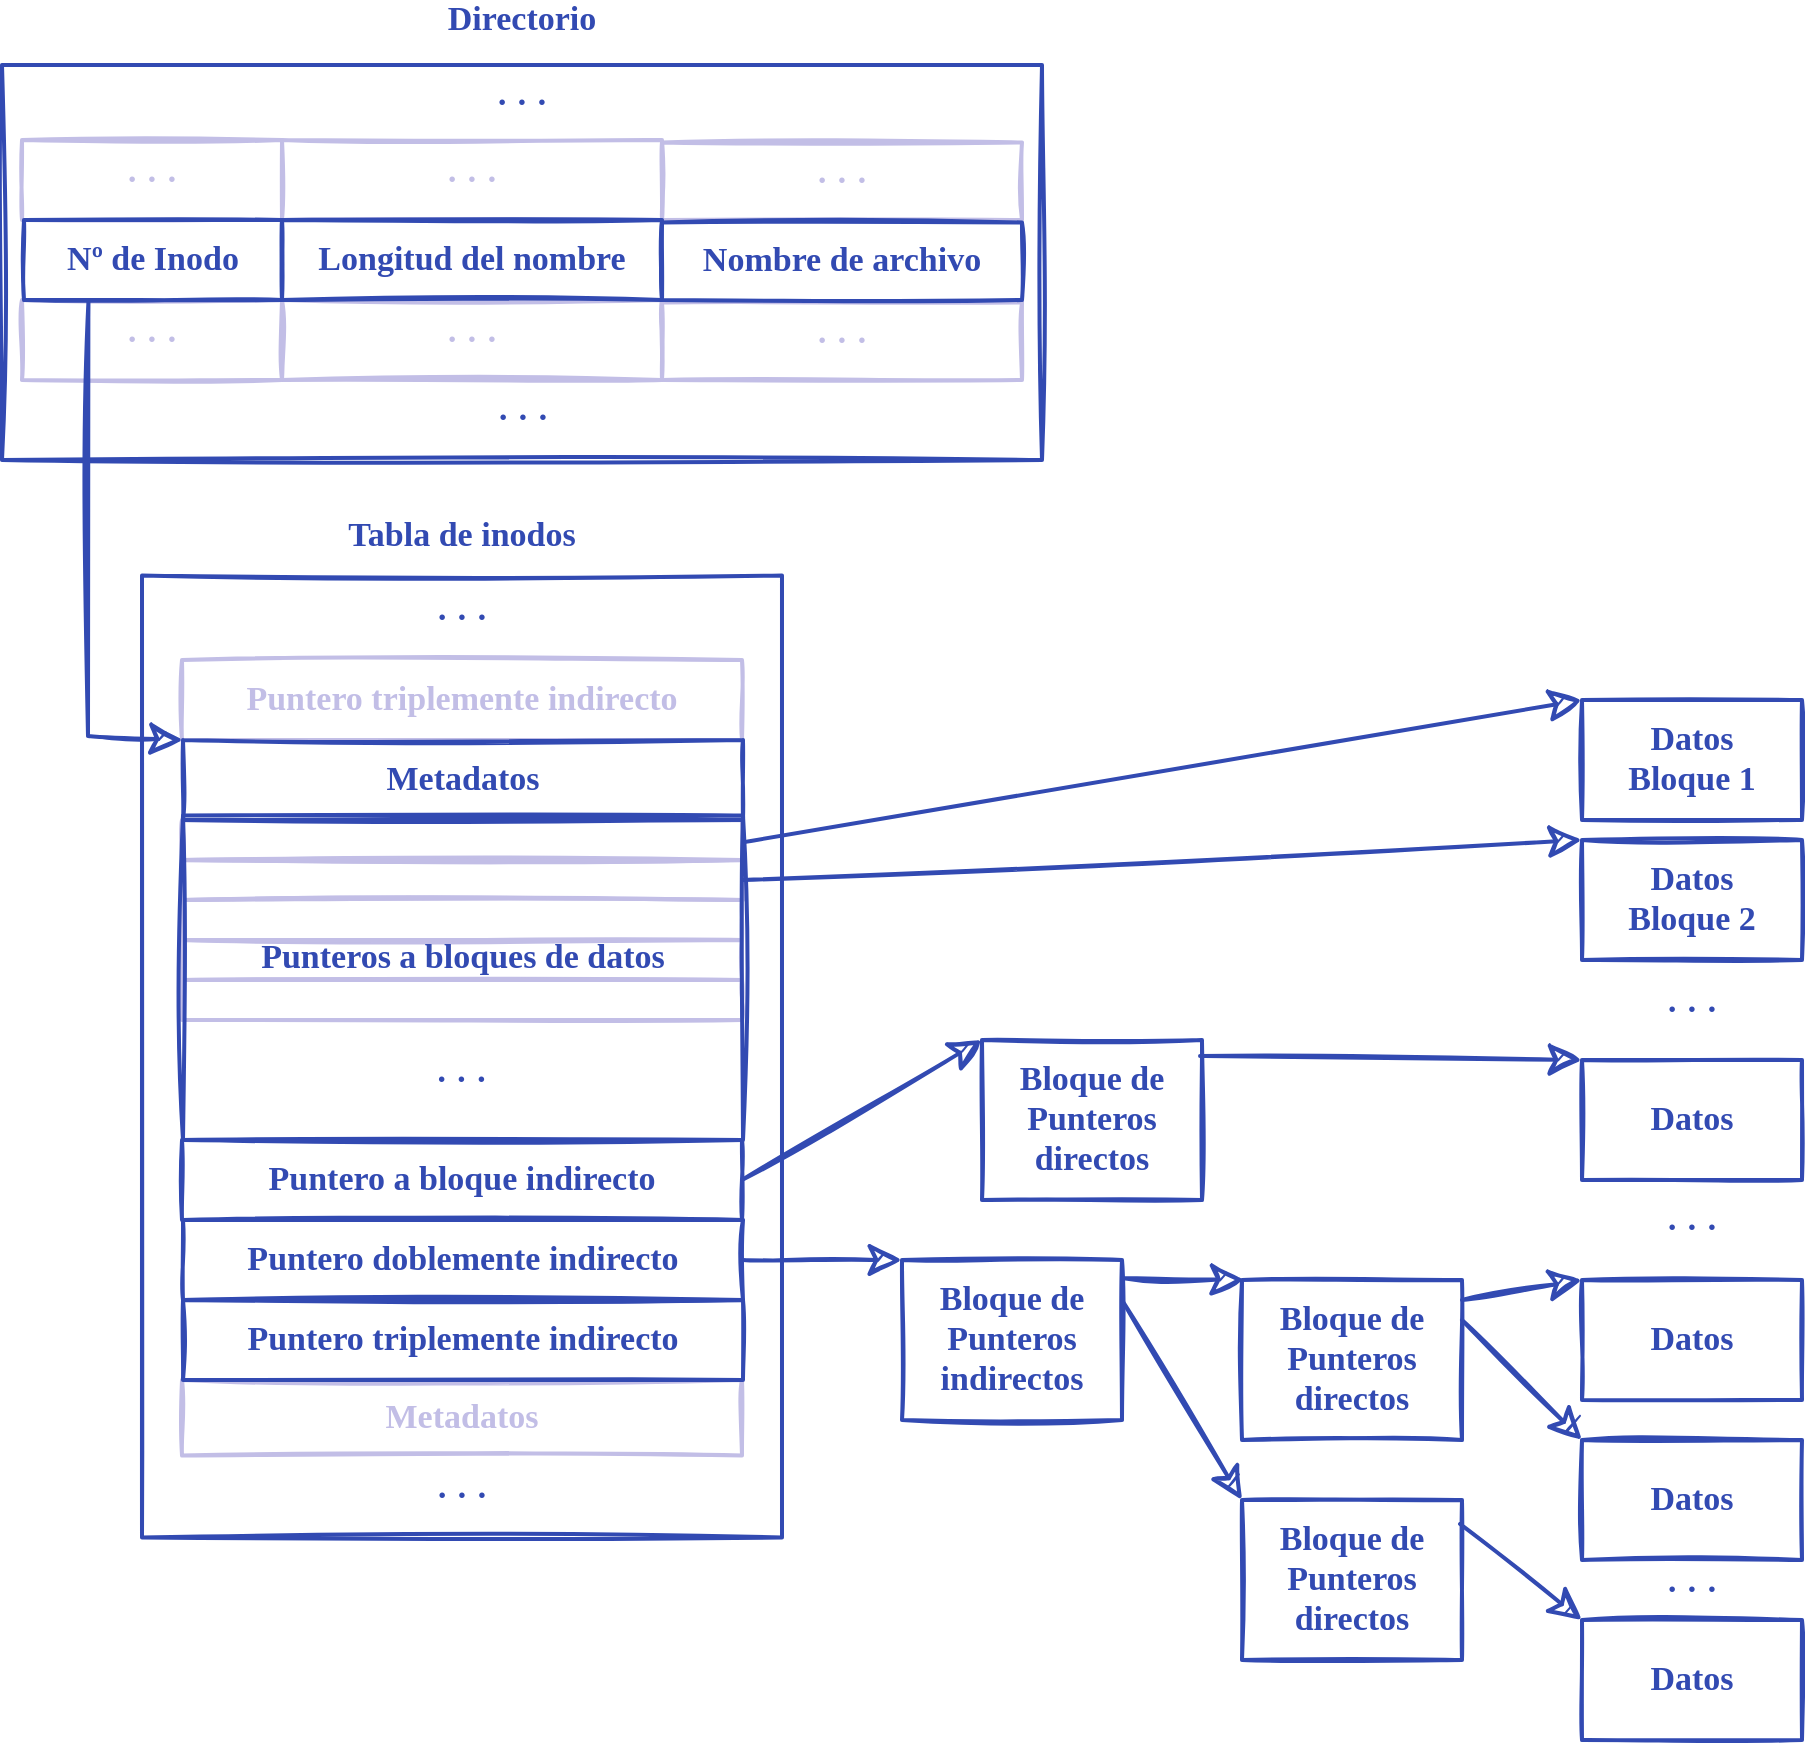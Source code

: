 <mxfile version="14.4.7" type="google"><diagram id="akEowiJKr_ScigKzrRVM" name="Page-1"><mxGraphModel dx="-18" dy="745" grid="1" gridSize="10" guides="1" tooltips="1" connect="1" arrows="1" fold="1" page="1" pageScale="1" pageWidth="689" pageHeight="517" math="0" shadow="0"><root><mxCell id="0"/><mxCell id="1" parent="0"/><mxCell id="KtQqGW9SsubWpnmiQgUt-42" value="" style="rounded=0;shadow=0;sketch=1;strokeWidth=2;fillColor=none;fontFamily=Ink Free;fontSize=17;spacing=20;fontColor=#324AB2;strokeColor=#324AB2;fontStyle=1;spacingBottom=5;" parent="1" vertex="1"><mxGeometry x="1470" y="297.75" width="320" height="481" as="geometry"/></mxCell><mxCell id="KtQqGW9SsubWpnmiQgUt-21" value="" style="rounded=0;shadow=0;sketch=1;strokeWidth=2;fillColor=none;fontFamily=Ink Free;fontSize=17;spacing=20;strokeColor=#C2BEE6;fontColor=#C2BEE6;fontStyle=1;spacingBottom=5;" parent="1" vertex="1"><mxGeometry x="1490" y="480" width="280" height="20" as="geometry"/></mxCell><mxCell id="KtQqGW9SsubWpnmiQgUt-17" value="" style="rounded=0;shadow=0;sketch=1;strokeWidth=2;fillColor=none;fontFamily=Ink Free;fontSize=17;spacing=20;strokeColor=#C2BEE6;fontColor=#C2BEE6;fontStyle=1;spacingBottom=5;" parent="1" vertex="1"><mxGeometry x="1490" y="420" width="280" height="20" as="geometry"/></mxCell><mxCell id="KtQqGW9SsubWpnmiQgUt-19" value="" style="rounded=0;shadow=0;sketch=1;strokeWidth=2;fillColor=none;fontFamily=Ink Free;fontSize=17;spacing=20;strokeColor=#C2BEE6;fontColor=#C2BEE6;fontStyle=1;spacingBottom=5;" parent="1" vertex="1"><mxGeometry x="1490.5" y="440" width="280" height="20" as="geometry"/></mxCell><mxCell id="KtQqGW9SsubWpnmiQgUt-20" value="" style="rounded=0;shadow=0;sketch=1;strokeWidth=2;fillColor=none;fontFamily=Ink Free;fontSize=17;spacing=20;strokeColor=#C2BEE6;fontColor=#C2BEE6;fontStyle=1;spacingBottom=5;" parent="1" vertex="1"><mxGeometry x="1490" y="460" width="280" height="20" as="geometry"/></mxCell><mxCell id="KtQqGW9SsubWpnmiQgUt-22" value="" style="rounded=0;shadow=0;sketch=1;strokeWidth=2;fillColor=none;fontFamily=Ink Free;fontSize=17;spacing=20;strokeColor=#C2BEE6;fontColor=#C2BEE6;fontStyle=1;spacingBottom=5;" parent="1" vertex="1"><mxGeometry x="1490" y="500" width="280" height="20" as="geometry"/></mxCell><mxCell id="KtQqGW9SsubWpnmiQgUt-14" value="Punteros a bloques de datos&#10;" style="rounded=0;shadow=0;sketch=1;strokeWidth=2;fillColor=none;fontFamily=Ink Free;fontSize=17;spacing=20;fontColor=#324AB2;strokeColor=#324AB2;fontStyle=1;spacingBottom=5;" parent="1" vertex="1"><mxGeometry x="1490.5" y="417.75" width="280" height="162.25" as="geometry"/></mxCell><mxCell id="KtQqGW9SsubWpnmiQgUt-48" value="Puntero triplemente indirecto" style="rounded=0;shadow=0;sketch=1;strokeWidth=2;fillColor=none;fontFamily=Ink Free;fontSize=17;spacing=20;fontColor=#C2BEE6;strokeColor=#C2BEE6;fontStyle=1;spacingBottom=5;" parent="1" vertex="1"><mxGeometry x="1490" y="340" width="280" height="40" as="geometry"/></mxCell><mxCell id="KtQqGW9SsubWpnmiQgUt-45" value="Metadatos" style="rounded=0;shadow=0;sketch=1;strokeWidth=2;fillColor=none;fontFamily=Ink Free;fontSize=17;spacing=20;strokeColor=#C2BEE6;fontColor=#C2BEE6;fontStyle=1;spacingBottom=5;" parent="1" vertex="1"><mxGeometry x="1490" y="700" width="280" height="37.75" as="geometry"/></mxCell><mxCell id="NxkxPkVUo-gDtJfLV1sI-88" value="" style="rounded=0;shadow=0;sketch=1;strokeWidth=2;fillColor=none;fontFamily=Ink Free;fontSize=17;spacing=20;fontColor=#324AB2;strokeColor=#324AB2;fontStyle=1;spacingBottom=5;" parent="1" vertex="1"><mxGeometry x="1400" y="42.5" width="520" height="197.5" as="geometry"/></mxCell><mxCell id="NxkxPkVUo-gDtJfLV1sI-131" value="· · ·" style="rounded=0;shadow=0;sketch=1;strokeWidth=2;fillColor=none;fontFamily=Ink Free;fontSize=17;spacing=20;fontColor=#324AB2;strokeColor=none;fontStyle=1;spacingBottom=5;" parent="1" vertex="1"><mxGeometry x="1410" y="42.5" width="500" height="37.5" as="geometry"/></mxCell><mxCell id="KtQqGW9SsubWpnmiQgUt-6" value="· · ·" style="rounded=0;shadow=0;sketch=1;strokeWidth=2;fillColor=none;fontFamily=Ink Free;fontSize=17;spacing=20;strokeColor=#C2BEE6;fontColor=#C2BEE6;fontStyle=1;spacingBottom=5;" parent="1" vertex="1"><mxGeometry x="1730" y="161.25" width="180" height="38.75" as="geometry"/></mxCell><mxCell id="KtQqGW9SsubWpnmiQgUt-7" value="· · ·" style="rounded=0;shadow=0;sketch=1;strokeWidth=2;fillColor=none;fontFamily=Ink Free;fontSize=17;spacing=20;strokeColor=#C2BEE6;fontColor=#C2BEE6;fontStyle=1;spacingBottom=5;" parent="1" vertex="1"><mxGeometry x="1540" y="160" width="190" height="40" as="geometry"/></mxCell><mxCell id="KtQqGW9SsubWpnmiQgUt-8" value="· · ·" style="rounded=0;shadow=0;sketch=1;strokeWidth=2;fillColor=none;fontFamily=Ink Free;fontSize=17;spacing=20;strokeColor=#C2BEE6;fontColor=#C2BEE6;fontStyle=1;spacingBottom=5;" parent="1" vertex="1"><mxGeometry x="1410" y="160" width="130" height="40" as="geometry"/></mxCell><mxCell id="KtQqGW9SsubWpnmiQgUt-3" value="· · ·" style="rounded=0;shadow=0;sketch=1;strokeWidth=2;fillColor=none;fontFamily=Ink Free;fontSize=17;spacing=20;strokeColor=#C2BEE6;fontColor=#C2BEE6;fontStyle=1;spacingBottom=5;" parent="1" vertex="1"><mxGeometry x="1410" y="80" width="130" height="40" as="geometry"/></mxCell><mxCell id="KtQqGW9SsubWpnmiQgUt-4" value="· · ·" style="rounded=0;shadow=0;sketch=1;strokeWidth=2;fillColor=none;fontFamily=Ink Free;fontSize=17;spacing=20;strokeColor=#C2BEE6;fontColor=#C2BEE6;fontStyle=1;spacingBottom=5;" parent="1" vertex="1"><mxGeometry x="1730" y="81.25" width="180" height="38.75" as="geometry"/></mxCell><mxCell id="KtQqGW9SsubWpnmiQgUt-5" value="· · ·" style="rounded=0;shadow=0;sketch=1;strokeWidth=2;fillColor=none;fontFamily=Ink Free;fontSize=17;spacing=20;strokeColor=#C2BEE6;fontColor=#C2BEE6;fontStyle=1;spacingBottom=5;" parent="1" vertex="1"><mxGeometry x="1540" y="80" width="190" height="40" as="geometry"/></mxCell><mxCell id="NxkxPkVUo-gDtJfLV1sI-90" value="· · ·" style="rounded=0;shadow=0;sketch=1;strokeWidth=2;fillColor=none;fontFamily=Ink Free;fontSize=17;spacing=20;fontColor=#324AB2;strokeColor=none;fontStyle=1;spacingBottom=5;" parent="1" vertex="1"><mxGeometry x="1490" y="520" width="279.5" height="60" as="geometry"/></mxCell><mxCell id="NxkxPkVUo-gDtJfLV1sI-92" value="Directorio" style="text;fillColor=none;align=center;verticalAlign=middle;rounded=0;shadow=0;sketch=1;fontFamily=Ink Free;fontSize=17;fontStyle=1;fontColor=#324AB2;spacingBottom=5;" parent="1" vertex="1"><mxGeometry x="1400" y="10" width="520" height="20" as="geometry"/></mxCell><mxCell id="NxkxPkVUo-gDtJfLV1sI-100" value="Nº de Inodo" style="rounded=0;shadow=0;sketch=1;strokeWidth=2;fillColor=none;fontFamily=Ink Free;fontSize=17;spacing=20;fontColor=#324AB2;strokeColor=#324AB2;fontStyle=1;spacingBottom=5;" parent="1" vertex="1"><mxGeometry x="1411" y="120" width="129" height="40" as="geometry"/></mxCell><mxCell id="NxkxPkVUo-gDtJfLV1sI-105" value="Nombre de archivo" style="rounded=0;shadow=0;sketch=1;strokeWidth=2;fillColor=none;fontFamily=Ink Free;fontSize=17;spacing=20;fontColor=#324AB2;strokeColor=#324AB2;fontStyle=1;spacingBottom=5;" parent="1" vertex="1"><mxGeometry x="1730" y="121.25" width="180" height="38.75" as="geometry"/></mxCell><mxCell id="NxkxPkVUo-gDtJfLV1sI-125" value="Longitud del nombre" style="rounded=0;shadow=0;sketch=1;strokeWidth=2;fillColor=none;fontFamily=Ink Free;fontSize=17;spacing=20;fontColor=#324AB2;strokeColor=#324AB2;fontStyle=1;spacingBottom=5;" parent="1" vertex="1"><mxGeometry x="1540" y="120" width="190" height="40" as="geometry"/></mxCell><mxCell id="KtQqGW9SsubWpnmiQgUt-9" value="Puntero a bloque indirecto" style="rounded=0;shadow=0;sketch=1;strokeWidth=2;fillColor=none;fontFamily=Ink Free;fontSize=17;spacing=20;fontColor=#324AB2;strokeColor=#324AB2;fontStyle=1;spacingBottom=5;" parent="1" vertex="1"><mxGeometry x="1490" y="580" width="280" height="40" as="geometry"/></mxCell><mxCell id="KtQqGW9SsubWpnmiQgUt-11" value="Puntero doblemente indirecto" style="rounded=0;shadow=0;sketch=1;strokeWidth=2;fillColor=none;fontFamily=Ink Free;fontSize=17;spacing=20;fontColor=#324AB2;strokeColor=#324AB2;fontStyle=1;spacingBottom=5;" parent="1" vertex="1"><mxGeometry x="1490.5" y="620" width="280" height="40" as="geometry"/></mxCell><mxCell id="KtQqGW9SsubWpnmiQgUt-12" value="Metadatos" style="rounded=0;shadow=0;sketch=1;strokeWidth=2;fillColor=none;fontFamily=Ink Free;fontSize=17;spacing=20;fontColor=#324AB2;strokeColor=#324AB2;fontStyle=1;spacingBottom=5;" parent="1" vertex="1"><mxGeometry x="1490.5" y="380" width="280" height="40" as="geometry"/></mxCell><mxCell id="KtQqGW9SsubWpnmiQgUt-15" value="Puntero triplemente indirecto" style="rounded=0;shadow=0;sketch=1;strokeWidth=2;fillColor=none;fontFamily=Ink Free;fontSize=17;spacing=20;fontColor=#324AB2;strokeColor=#324AB2;fontStyle=1;spacingBottom=5;" parent="1" vertex="1"><mxGeometry x="1490.5" y="660" width="280" height="40" as="geometry"/></mxCell><mxCell id="KtQqGW9SsubWpnmiQgUt-16" value="Tabla de inodos" style="text;fillColor=none;align=center;verticalAlign=middle;rounded=0;shadow=0;sketch=1;fontFamily=Ink Free;fontSize=17;fontStyle=1;fontColor=#324AB2;spacingBottom=5;" parent="1" vertex="1"><mxGeometry x="1470" y="267.75" width="320" height="20" as="geometry"/></mxCell><mxCell id="KtQqGW9SsubWpnmiQgUt-25" value="Datos" style="rounded=0;shadow=0;sketch=1;strokeWidth=2;fillColor=none;fontFamily=Ink Free;fontSize=17;spacing=20;fontColor=#324AB2;strokeColor=#324AB2;fontStyle=1;spacingBottom=5;" parent="1" vertex="1"><mxGeometry x="2190" y="820" width="110" height="60" as="geometry"/></mxCell><mxCell id="KtQqGW9SsubWpnmiQgUt-26" value="Bloque de&#10;Punteros&#10;indirectos" style="rounded=0;shadow=0;sketch=1;strokeWidth=2;fillColor=none;fontFamily=Ink Free;fontSize=17;spacing=20;fontColor=#324AB2;strokeColor=#324AB2;fontStyle=1;spacingBottom=5;" parent="1" vertex="1"><mxGeometry x="1850" y="640" width="110" height="80" as="geometry"/></mxCell><mxCell id="KtQqGW9SsubWpnmiQgUt-27" value="Bloque de&#10;Punteros&#10;directos" style="rounded=0;shadow=0;sketch=1;strokeWidth=2;fillColor=none;fontFamily=Ink Free;fontSize=17;spacing=20;fontColor=#324AB2;strokeColor=#324AB2;points=[[1,0.125],[1,0.25],[1,0.375],[1,0.50],[1,0.625],[1,0.75],[1,0.875]];fontStyle=1;spacingBottom=5;" parent="1" vertex="1"><mxGeometry x="2020" y="650" width="110" height="80" as="geometry"/></mxCell><mxCell id="KtQqGW9SsubWpnmiQgUt-29" value="Bloque de&#10;Punteros&#10;directos" style="rounded=0;shadow=0;sketch=1;strokeWidth=2;fillColor=none;fontFamily=Ink Free;fontSize=17;spacing=20;fontColor=#324AB2;strokeColor=#324AB2;fontStyle=1;spacingBottom=5;" parent="1" vertex="1"><mxGeometry x="2020" y="760" width="110" height="80" as="geometry"/></mxCell><mxCell id="KtQqGW9SsubWpnmiQgUt-30" value="Bloque de&#10;Punteros&#10;directos" style="rounded=0;shadow=0;sketch=1;strokeWidth=2;fillColor=none;fontFamily=Ink Free;fontSize=17;spacing=20;fontColor=#324AB2;strokeColor=#324AB2;fontStyle=1;spacingBottom=5;" parent="1" vertex="1"><mxGeometry x="1890" y="530" width="110" height="80" as="geometry"/></mxCell><mxCell id="KtQqGW9SsubWpnmiQgUt-31" value="Datos" style="rounded=0;shadow=0;sketch=1;strokeWidth=2;fillColor=none;fontFamily=Ink Free;fontSize=17;spacing=20;fontColor=#324AB2;strokeColor=#324AB2;fontStyle=1;spacingBottom=5;" parent="1" vertex="1"><mxGeometry x="2190" y="730" width="110" height="60" as="geometry"/></mxCell><mxCell id="KtQqGW9SsubWpnmiQgUt-32" value="Datos" style="rounded=0;shadow=0;sketch=1;strokeWidth=2;fillColor=none;fontFamily=Ink Free;fontSize=17;spacing=20;fontColor=#324AB2;strokeColor=#324AB2;fontStyle=1;spacingBottom=5;" parent="1" vertex="1"><mxGeometry x="2190" y="650" width="110" height="60" as="geometry"/></mxCell><mxCell id="KtQqGW9SsubWpnmiQgUt-33" value="Datos" style="rounded=0;shadow=0;sketch=1;strokeWidth=2;fillColor=none;fontFamily=Ink Free;fontSize=17;spacing=20;fontColor=#324AB2;strokeColor=#324AB2;fontStyle=1;spacingBottom=5;" parent="1" vertex="1"><mxGeometry x="2190" y="540" width="110" height="60" as="geometry"/></mxCell><mxCell id="KtQqGW9SsubWpnmiQgUt-34" value="· · ·" style="rounded=0;shadow=0;sketch=1;strokeWidth=2;fillColor=none;fontFamily=Ink Free;fontSize=17;spacing=20;fontColor=#324AB2;strokeColor=none;fontStyle=1;spacingBottom=5;" parent="1" vertex="1"><mxGeometry x="2190" y="790" width="110" height="30" as="geometry"/></mxCell><mxCell id="KtQqGW9SsubWpnmiQgUt-35" value="· · ·" style="rounded=0;shadow=0;sketch=1;strokeWidth=2;fillColor=none;fontFamily=Ink Free;fontSize=17;spacing=20;fontColor=#324AB2;strokeColor=none;fontStyle=1;spacingBottom=5;" parent="1" vertex="1"><mxGeometry x="2190" y="597.75" width="110" height="52.25" as="geometry"/></mxCell><mxCell id="KtQqGW9SsubWpnmiQgUt-36" value="Datos&#10;Bloque 2" style="rounded=0;shadow=0;sketch=1;strokeWidth=2;fillColor=none;fontFamily=Ink Free;fontSize=17;spacing=20;fontColor=#324AB2;strokeColor=#324AB2;fontStyle=1;spacingBottom=5;" parent="1" vertex="1"><mxGeometry x="2190" y="430" width="110" height="60" as="geometry"/></mxCell><mxCell id="KtQqGW9SsubWpnmiQgUt-37" value="· · ·" style="rounded=0;shadow=0;sketch=1;strokeWidth=2;fillColor=none;fontFamily=Ink Free;fontSize=17;spacing=20;fontColor=#324AB2;strokeColor=none;fontStyle=1;spacingBottom=5;" parent="1" vertex="1"><mxGeometry x="2190" y="490" width="110" height="50" as="geometry"/></mxCell><mxCell id="KtQqGW9SsubWpnmiQgUt-38" value="Datos&#10;Bloque 1" style="rounded=0;shadow=0;sketch=1;strokeWidth=2;fillColor=none;fontFamily=Ink Free;fontSize=17;spacing=20;fontColor=#324AB2;strokeColor=#324AB2;fontStyle=1;spacingBottom=5;" parent="1" vertex="1"><mxGeometry x="2190" y="360" width="110" height="60" as="geometry"/></mxCell><mxCell id="KtQqGW9SsubWpnmiQgUt-43" value="· · ·" style="rounded=0;shadow=0;sketch=1;strokeWidth=2;fillColor=none;fontFamily=Ink Free;fontSize=17;spacing=20;fontColor=#324AB2;strokeColor=none;fontStyle=1;spacingBottom=5;" parent="1" vertex="1"><mxGeometry x="1411" y="200" width="499" height="37.5" as="geometry"/></mxCell><mxCell id="KtQqGW9SsubWpnmiQgUt-46" value="· · ·" style="rounded=0;shadow=0;sketch=1;strokeWidth=2;fillColor=none;fontFamily=Ink Free;fontSize=17;spacing=20;fontColor=#324AB2;strokeColor=none;fontStyle=1;spacingBottom=5;" parent="1" vertex="1"><mxGeometry x="1490" y="737.75" width="280" height="40" as="geometry"/></mxCell><mxCell id="KtQqGW9SsubWpnmiQgUt-47" value="· · ·" style="rounded=0;shadow=0;sketch=1;strokeWidth=2;fillColor=none;fontFamily=Ink Free;fontSize=17;spacing=20;fontColor=#324AB2;strokeColor=none;fontStyle=1;spacingBottom=5;" parent="1" vertex="1"><mxGeometry x="1490" y="297.75" width="280" height="42.25" as="geometry"/></mxCell><mxCell id="KtQqGW9SsubWpnmiQgUt-51" value="" style="endArrow=classic;strokeWidth=2;fontFamily=Ink Free;fontSize=17;sketch=1;endSize=12;rounded=0;endFill=1;startSize=12;startArrow=none;startFill=0;strokeColor=#324AB2;fontColor=#324AB2;exitX=0.25;exitY=1;exitDx=0;exitDy=0;entryX=0;entryY=0;entryDx=0;entryDy=0;shadow=0;fontStyle=1;spacingBottom=5;" parent="1" source="NxkxPkVUo-gDtJfLV1sI-100" target="KtQqGW9SsubWpnmiQgUt-12" edge="1"><mxGeometry width="50" height="50" relative="1" as="geometry"><mxPoint x="1441" y="180" as="sourcePoint"/><mxPoint x="1440.5" y="221.25" as="targetPoint"/><Array as="points"><mxPoint x="1443" y="378"/></Array></mxGeometry></mxCell><mxCell id="KtQqGW9SsubWpnmiQgUt-54" value="" style="endArrow=classic;shadow=0;fontColor=#324AB2;rounded=0;fontFamily=Ink Free;fontSize=17;strokeColor=#324AB2;strokeWidth=2;endFill=1;endSize=12;startFill=0;startSize=12;sketch=1;exitX=1;exitY=0.125;exitDx=0;exitDy=0;entryX=0;entryY=0;entryDx=0;entryDy=0;fontStyle=1;spacingBottom=5;" parent="1" source="KtQqGW9SsubWpnmiQgUt-27" target="KtQqGW9SsubWpnmiQgUt-32" edge="1"><mxGeometry width="50" height="50" relative="1" as="geometry"><mxPoint x="2140" y="367.75" as="sourcePoint"/><mxPoint x="2190" y="317.75" as="targetPoint"/></mxGeometry></mxCell><mxCell id="KtQqGW9SsubWpnmiQgUt-55" value="" style="endArrow=classic;shadow=0;fontColor=#324AB2;rounded=0;fontFamily=Ink Free;fontSize=17;strokeColor=#324AB2;strokeWidth=2;endFill=1;endSize=12;startFill=0;startSize=12;sketch=1;exitX=1;exitY=0.5;exitDx=0;exitDy=0;entryX=0;entryY=0;entryDx=0;entryDy=0;fontStyle=1;spacingBottom=5;" parent="1" source="KtQqGW9SsubWpnmiQgUt-9" target="KtQqGW9SsubWpnmiQgUt-30" edge="1"><mxGeometry width="50" height="50" relative="1" as="geometry"><mxPoint x="2150" y="370" as="sourcePoint"/><mxPoint x="2200" y="320" as="targetPoint"/></mxGeometry></mxCell><mxCell id="KtQqGW9SsubWpnmiQgUt-56" value="" style="endArrow=classic;shadow=0;fontColor=#324AB2;rounded=0;fontFamily=Ink Free;fontSize=17;strokeColor=#324AB2;strokeWidth=2;endFill=1;endSize=12;startFill=0;startSize=12;sketch=1;exitX=1;exitY=0.25;exitDx=0;exitDy=0;entryX=0;entryY=0;entryDx=0;entryDy=0;fontStyle=1;spacingBottom=5;" parent="1" source="KtQqGW9SsubWpnmiQgUt-27" target="KtQqGW9SsubWpnmiQgUt-31" edge="1"><mxGeometry width="50" height="50" relative="1" as="geometry"><mxPoint x="2140" y="667.75" as="sourcePoint"/><mxPoint x="2200" y="666.5" as="targetPoint"/></mxGeometry></mxCell><mxCell id="KtQqGW9SsubWpnmiQgUt-57" value="" style="endArrow=classic;shadow=0;fontColor=#324AB2;rounded=0;fontFamily=Ink Free;fontSize=17;strokeColor=#324AB2;strokeWidth=2;endFill=1;endSize=12;startFill=0;startSize=12;sketch=1;entryX=0;entryY=1;entryDx=0;entryDy=0;exitX=0.991;exitY=0.15;exitDx=0;exitDy=0;exitPerimeter=0;fontStyle=1;spacingBottom=5;" parent="1" source="KtQqGW9SsubWpnmiQgUt-29" target="KtQqGW9SsubWpnmiQgUt-34" edge="1"><mxGeometry width="50" height="50" relative="1" as="geometry"><mxPoint x="2150" y="757.75" as="sourcePoint"/><mxPoint x="2210" y="817.75" as="targetPoint"/></mxGeometry></mxCell><mxCell id="KtQqGW9SsubWpnmiQgUt-58" value="" style="endArrow=classic;shadow=0;fontColor=#324AB2;rounded=0;fontFamily=Ink Free;fontSize=17;strokeColor=#324AB2;strokeWidth=2;endFill=1;endSize=12;startFill=0;startSize=12;sketch=1;exitX=0.991;exitY=0.1;exitDx=0;exitDy=0;exitPerimeter=0;entryX=0;entryY=0;entryDx=0;entryDy=0;fontStyle=1;spacingBottom=5;" parent="1" source="KtQqGW9SsubWpnmiQgUt-30" target="KtQqGW9SsubWpnmiQgUt-33" edge="1"><mxGeometry width="50" height="50" relative="1" as="geometry"><mxPoint x="2160" y="377.75" as="sourcePoint"/><mxPoint x="2210" y="327.75" as="targetPoint"/></mxGeometry></mxCell><mxCell id="KtQqGW9SsubWpnmiQgUt-59" value="" style="endArrow=classic;shadow=0;fontColor=#324AB2;rounded=0;fontFamily=Ink Free;fontSize=17;strokeColor=#324AB2;strokeWidth=2;endFill=1;endSize=12;startFill=0;startSize=12;sketch=1;exitX=1;exitY=0.113;exitDx=0;exitDy=0;exitPerimeter=0;entryX=0.009;entryY=0;entryDx=0;entryDy=0;entryPerimeter=0;fontStyle=1;spacingBottom=5;" parent="1" source="KtQqGW9SsubWpnmiQgUt-26" target="KtQqGW9SsubWpnmiQgUt-27" edge="1"><mxGeometry width="50" height="50" relative="1" as="geometry"><mxPoint x="2160" y="387.75" as="sourcePoint"/><mxPoint x="2210" y="337.75" as="targetPoint"/></mxGeometry></mxCell><mxCell id="KtQqGW9SsubWpnmiQgUt-60" value="" style="endArrow=classic;shadow=0;fontColor=#324AB2;rounded=0;fontFamily=Ink Free;fontSize=17;strokeColor=#324AB2;strokeWidth=2;endFill=1;endSize=12;startFill=0;startSize=12;sketch=1;exitX=1;exitY=0.25;exitDx=0;exitDy=0;entryX=0;entryY=0;entryDx=0;entryDy=0;fontStyle=1;spacingBottom=5;" parent="1" source="KtQqGW9SsubWpnmiQgUt-26" target="KtQqGW9SsubWpnmiQgUt-29" edge="1"><mxGeometry width="50" height="50" relative="1" as="geometry"><mxPoint x="1970" y="656.79" as="sourcePoint"/><mxPoint x="2030.99" y="657.75" as="targetPoint"/></mxGeometry></mxCell><mxCell id="KtQqGW9SsubWpnmiQgUt-61" value="" style="endArrow=classic;shadow=0;fontColor=#324AB2;rounded=0;fontFamily=Ink Free;fontSize=17;strokeColor=#324AB2;strokeWidth=2;endFill=1;endSize=12;startFill=0;startSize=12;sketch=1;exitX=1;exitY=0.5;exitDx=0;exitDy=0;entryX=0;entryY=0;entryDx=0;entryDy=0;fontStyle=1;spacingBottom=5;" parent="1" source="KtQqGW9SsubWpnmiQgUt-11" target="KtQqGW9SsubWpnmiQgUt-26" edge="1"><mxGeometry width="50" height="50" relative="1" as="geometry"><mxPoint x="1780" y="610" as="sourcePoint"/><mxPoint x="1900" y="540" as="targetPoint"/></mxGeometry></mxCell><mxCell id="KtQqGW9SsubWpnmiQgUt-62" value="" style="endArrow=classic;shadow=0;fontColor=#324AB2;rounded=0;fontFamily=Ink Free;fontSize=17;strokeColor=#324AB2;strokeWidth=2;endFill=1;endSize=12;startFill=0;startSize=12;sketch=1;entryX=0;entryY=0;entryDx=0;entryDy=0;exitX=1.002;exitY=0.082;exitDx=0;exitDy=0;exitPerimeter=0;fontStyle=1;spacingBottom=5;" parent="1" source="KtQqGW9SsubWpnmiQgUt-14" target="KtQqGW9SsubWpnmiQgUt-38" edge="1"><mxGeometry width="50" height="50" relative="1" as="geometry"><mxPoint x="1840" y="435" as="sourcePoint"/><mxPoint x="1990" y="365" as="targetPoint"/></mxGeometry></mxCell><mxCell id="KtQqGW9SsubWpnmiQgUt-63" value="" style="endArrow=classic;shadow=0;fontColor=#324AB2;rounded=0;fontFamily=Ink Free;fontSize=17;strokeColor=#324AB2;strokeWidth=2;endFill=1;endSize=12;startFill=0;startSize=12;sketch=1;entryX=0;entryY=0;entryDx=0;entryDy=0;exitX=1;exitY=0.5;exitDx=0;exitDy=0;fontStyle=1;spacingBottom=5;" parent="1" source="KtQqGW9SsubWpnmiQgUt-19" target="KtQqGW9SsubWpnmiQgUt-36" edge="1"><mxGeometry width="50" height="50" relative="1" as="geometry"><mxPoint x="1860" y="450" as="sourcePoint"/><mxPoint x="2200" y="370" as="targetPoint"/></mxGeometry></mxCell></root></mxGraphModel></diagram></mxfile>